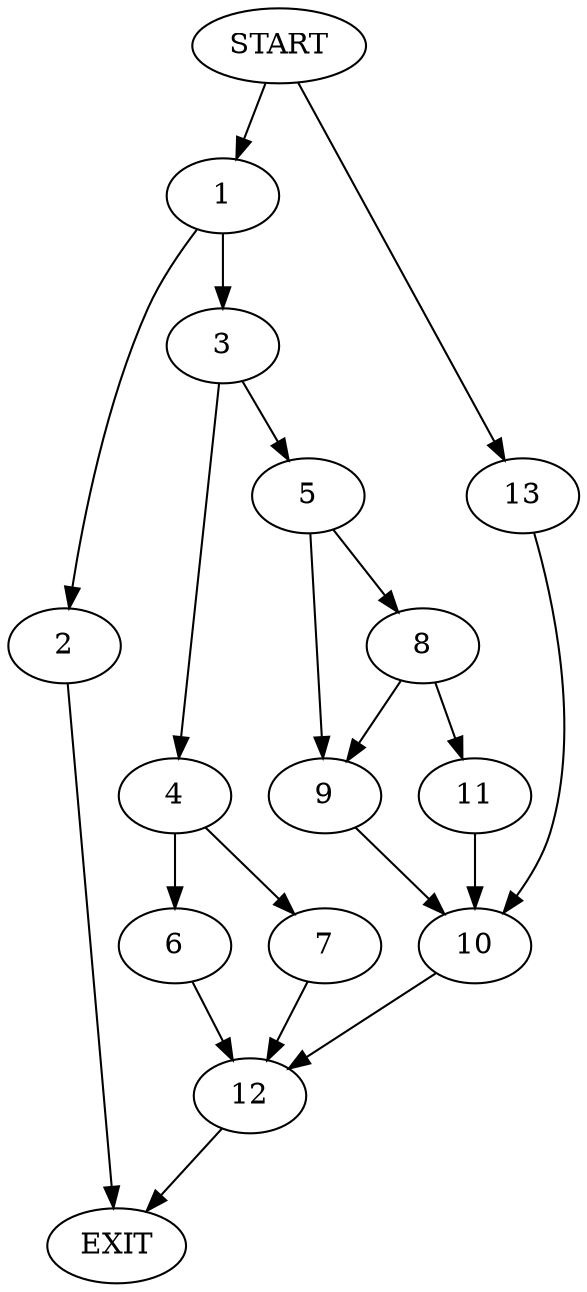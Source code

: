 digraph {
0 [label="START"]
14 [label="EXIT"]
0 -> 1
1 -> 2
1 -> 3
2 -> 14
3 -> 4
3 -> 5
4 -> 6
4 -> 7
5 -> 8
5 -> 9
9 -> 10
8 -> 11
8 -> 9
11 -> 10
10 -> 12
0 -> 13
13 -> 10
12 -> 14
6 -> 12
7 -> 12
}
